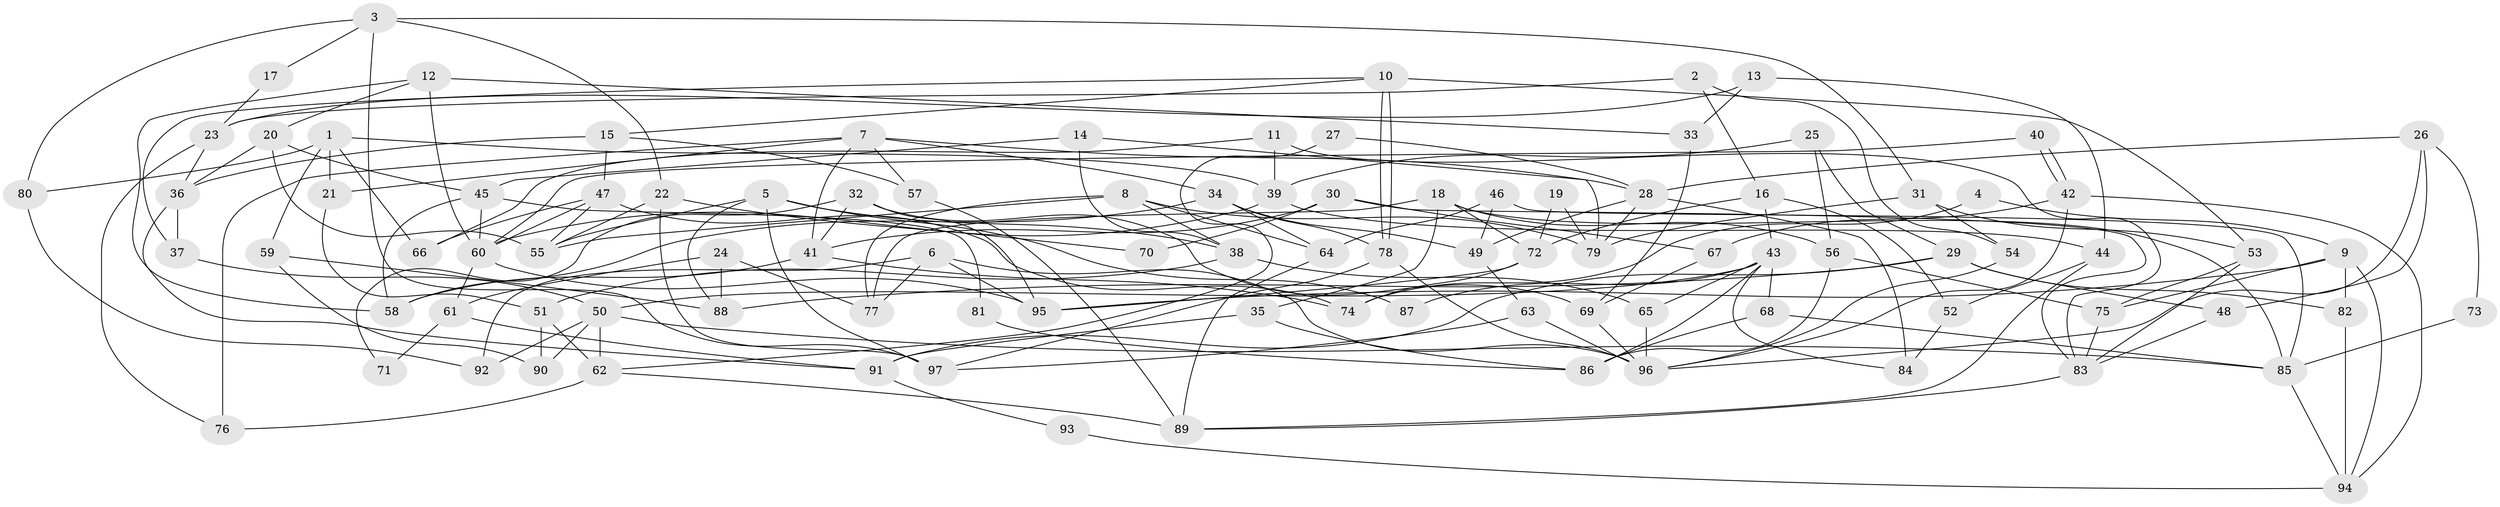 // coarse degree distribution, {7: 0.12903225806451613, 3: 0.20967741935483872, 5: 0.24193548387096775, 4: 0.0967741935483871, 9: 0.03225806451612903, 8: 0.08064516129032258, 6: 0.0967741935483871, 2: 0.0967741935483871, 10: 0.016129032258064516}
// Generated by graph-tools (version 1.1) at 2025/41/03/06/25 10:41:56]
// undirected, 97 vertices, 194 edges
graph export_dot {
graph [start="1"]
  node [color=gray90,style=filled];
  1;
  2;
  3;
  4;
  5;
  6;
  7;
  8;
  9;
  10;
  11;
  12;
  13;
  14;
  15;
  16;
  17;
  18;
  19;
  20;
  21;
  22;
  23;
  24;
  25;
  26;
  27;
  28;
  29;
  30;
  31;
  32;
  33;
  34;
  35;
  36;
  37;
  38;
  39;
  40;
  41;
  42;
  43;
  44;
  45;
  46;
  47;
  48;
  49;
  50;
  51;
  52;
  53;
  54;
  55;
  56;
  57;
  58;
  59;
  60;
  61;
  62;
  63;
  64;
  65;
  66;
  67;
  68;
  69;
  70;
  71;
  72;
  73;
  74;
  75;
  76;
  77;
  78;
  79;
  80;
  81;
  82;
  83;
  84;
  85;
  86;
  87;
  88;
  89;
  90;
  91;
  92;
  93;
  94;
  95;
  96;
  97;
  1 -- 39;
  1 -- 66;
  1 -- 21;
  1 -- 59;
  1 -- 80;
  2 -- 16;
  2 -- 23;
  2 -- 54;
  3 -- 31;
  3 -- 97;
  3 -- 17;
  3 -- 22;
  3 -- 80;
  4 -- 74;
  4 -- 9;
  5 -- 55;
  5 -- 97;
  5 -- 38;
  5 -- 87;
  5 -- 88;
  6 -- 92;
  6 -- 77;
  6 -- 95;
  6 -- 96;
  7 -- 21;
  7 -- 57;
  7 -- 28;
  7 -- 34;
  7 -- 41;
  7 -- 76;
  8 -- 38;
  8 -- 64;
  8 -- 55;
  8 -- 77;
  8 -- 79;
  9 -- 95;
  9 -- 82;
  9 -- 75;
  9 -- 94;
  10 -- 78;
  10 -- 78;
  10 -- 53;
  10 -- 15;
  10 -- 37;
  11 -- 83;
  11 -- 39;
  11 -- 66;
  12 -- 60;
  12 -- 58;
  12 -- 20;
  12 -- 33;
  13 -- 23;
  13 -- 44;
  13 -- 33;
  14 -- 38;
  14 -- 79;
  14 -- 45;
  15 -- 47;
  15 -- 36;
  15 -- 57;
  16 -- 72;
  16 -- 43;
  16 -- 52;
  17 -- 23;
  18 -- 56;
  18 -- 72;
  18 -- 35;
  18 -- 77;
  18 -- 85;
  19 -- 79;
  19 -- 72;
  20 -- 36;
  20 -- 45;
  20 -- 55;
  21 -- 51;
  22 -- 55;
  22 -- 70;
  22 -- 97;
  23 -- 76;
  23 -- 36;
  24 -- 77;
  24 -- 88;
  24 -- 61;
  25 -- 56;
  25 -- 29;
  25 -- 39;
  26 -- 28;
  26 -- 96;
  26 -- 48;
  26 -- 73;
  27 -- 62;
  27 -- 28;
  28 -- 49;
  28 -- 79;
  28 -- 84;
  29 -- 91;
  29 -- 48;
  29 -- 82;
  29 -- 88;
  30 -- 67;
  30 -- 41;
  30 -- 70;
  30 -- 83;
  31 -- 79;
  31 -- 54;
  31 -- 53;
  32 -- 41;
  32 -- 69;
  32 -- 71;
  32 -- 95;
  33 -- 69;
  34 -- 64;
  34 -- 49;
  34 -- 58;
  34 -- 78;
  35 -- 86;
  35 -- 91;
  36 -- 91;
  36 -- 37;
  37 -- 50;
  38 -- 65;
  38 -- 51;
  39 -- 60;
  39 -- 44;
  40 -- 42;
  40 -- 42;
  40 -- 60;
  41 -- 58;
  41 -- 74;
  42 -- 96;
  42 -- 67;
  42 -- 94;
  43 -- 84;
  43 -- 50;
  43 -- 65;
  43 -- 68;
  43 -- 86;
  43 -- 87;
  44 -- 89;
  44 -- 52;
  45 -- 58;
  45 -- 60;
  45 -- 81;
  46 -- 85;
  46 -- 49;
  46 -- 64;
  47 -- 55;
  47 -- 60;
  47 -- 66;
  47 -- 74;
  48 -- 83;
  49 -- 63;
  50 -- 85;
  50 -- 62;
  50 -- 90;
  50 -- 92;
  51 -- 90;
  51 -- 62;
  52 -- 84;
  53 -- 75;
  53 -- 83;
  54 -- 96;
  56 -- 75;
  56 -- 86;
  57 -- 89;
  59 -- 88;
  59 -- 90;
  60 -- 95;
  60 -- 61;
  61 -- 71;
  61 -- 91;
  62 -- 76;
  62 -- 89;
  63 -- 97;
  63 -- 96;
  64 -- 89;
  65 -- 96;
  67 -- 69;
  68 -- 85;
  68 -- 86;
  69 -- 96;
  72 -- 74;
  72 -- 95;
  73 -- 85;
  75 -- 83;
  78 -- 96;
  78 -- 97;
  80 -- 92;
  81 -- 86;
  82 -- 94;
  83 -- 89;
  85 -- 94;
  91 -- 93;
  93 -- 94;
}
